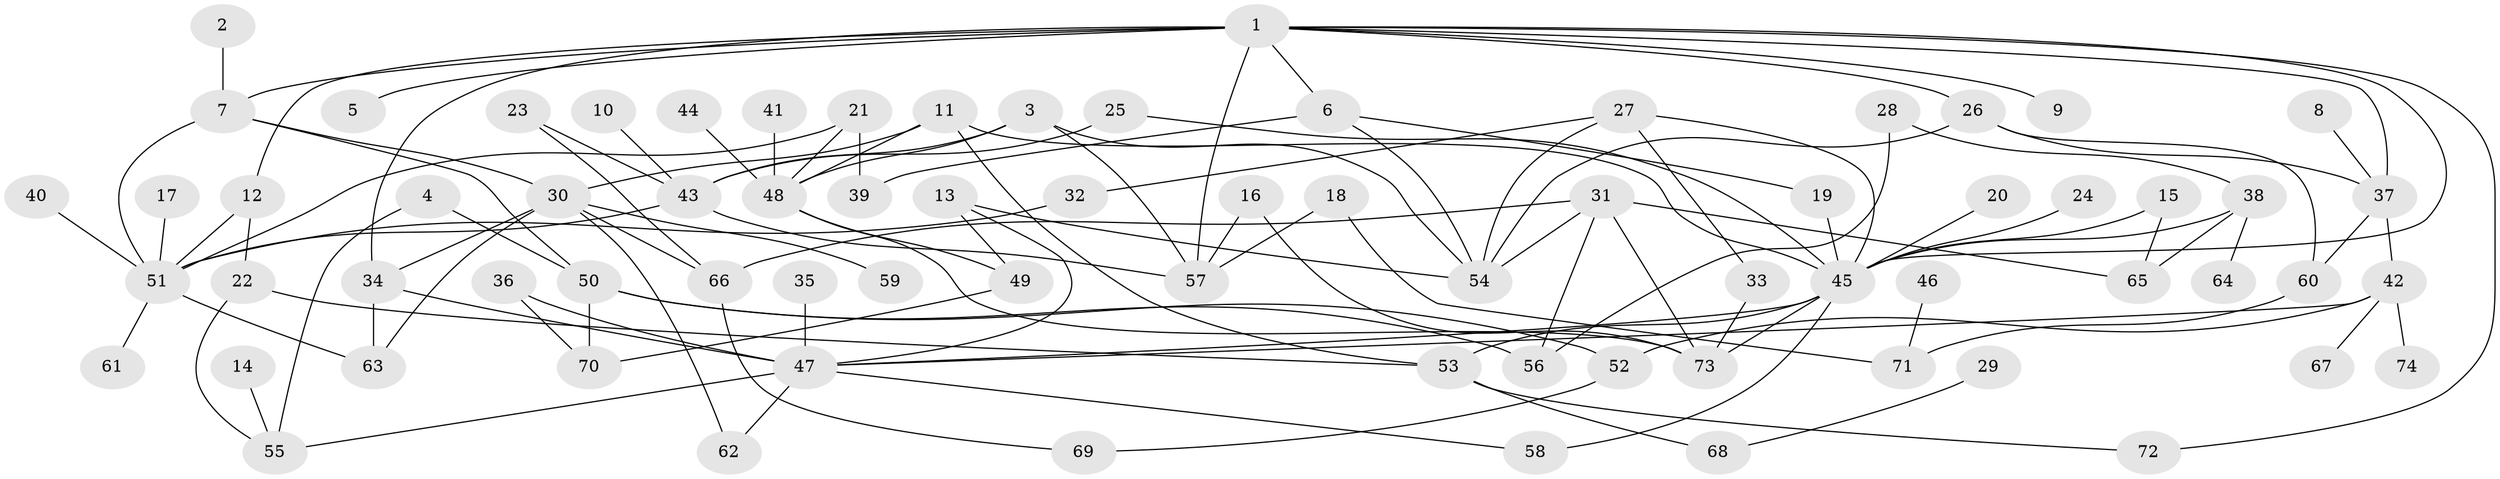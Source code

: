 // original degree distribution, {6: 0.0472972972972973, 5: 0.060810810810810814, 2: 0.30405405405405406, 7: 0.013513513513513514, 4: 0.13513513513513514, 3: 0.16891891891891891, 1: 0.2702702702702703}
// Generated by graph-tools (version 1.1) at 2025/25/03/09/25 03:25:32]
// undirected, 74 vertices, 117 edges
graph export_dot {
graph [start="1"]
  node [color=gray90,style=filled];
  1;
  2;
  3;
  4;
  5;
  6;
  7;
  8;
  9;
  10;
  11;
  12;
  13;
  14;
  15;
  16;
  17;
  18;
  19;
  20;
  21;
  22;
  23;
  24;
  25;
  26;
  27;
  28;
  29;
  30;
  31;
  32;
  33;
  34;
  35;
  36;
  37;
  38;
  39;
  40;
  41;
  42;
  43;
  44;
  45;
  46;
  47;
  48;
  49;
  50;
  51;
  52;
  53;
  54;
  55;
  56;
  57;
  58;
  59;
  60;
  61;
  62;
  63;
  64;
  65;
  66;
  67;
  68;
  69;
  70;
  71;
  72;
  73;
  74;
  1 -- 5 [weight=1.0];
  1 -- 6 [weight=1.0];
  1 -- 7 [weight=1.0];
  1 -- 9 [weight=1.0];
  1 -- 12 [weight=1.0];
  1 -- 26 [weight=1.0];
  1 -- 34 [weight=1.0];
  1 -- 37 [weight=1.0];
  1 -- 45 [weight=1.0];
  1 -- 57 [weight=2.0];
  1 -- 72 [weight=1.0];
  2 -- 7 [weight=1.0];
  3 -- 43 [weight=1.0];
  3 -- 48 [weight=1.0];
  3 -- 54 [weight=1.0];
  3 -- 57 [weight=1.0];
  4 -- 50 [weight=1.0];
  4 -- 55 [weight=1.0];
  6 -- 19 [weight=1.0];
  6 -- 39 [weight=1.0];
  6 -- 54 [weight=1.0];
  7 -- 30 [weight=1.0];
  7 -- 50 [weight=1.0];
  7 -- 51 [weight=1.0];
  8 -- 37 [weight=1.0];
  10 -- 43 [weight=1.0];
  11 -- 30 [weight=1.0];
  11 -- 45 [weight=1.0];
  11 -- 48 [weight=1.0];
  11 -- 53 [weight=1.0];
  12 -- 22 [weight=1.0];
  12 -- 51 [weight=1.0];
  13 -- 47 [weight=1.0];
  13 -- 49 [weight=1.0];
  13 -- 54 [weight=1.0];
  14 -- 55 [weight=1.0];
  15 -- 45 [weight=1.0];
  15 -- 65 [weight=1.0];
  16 -- 57 [weight=1.0];
  16 -- 73 [weight=1.0];
  17 -- 51 [weight=1.0];
  18 -- 57 [weight=1.0];
  18 -- 71 [weight=1.0];
  19 -- 45 [weight=1.0];
  20 -- 45 [weight=1.0];
  21 -- 39 [weight=1.0];
  21 -- 48 [weight=1.0];
  21 -- 51 [weight=1.0];
  22 -- 53 [weight=1.0];
  22 -- 55 [weight=1.0];
  23 -- 43 [weight=1.0];
  23 -- 66 [weight=1.0];
  24 -- 45 [weight=1.0];
  25 -- 43 [weight=2.0];
  25 -- 45 [weight=1.0];
  26 -- 37 [weight=1.0];
  26 -- 54 [weight=1.0];
  26 -- 60 [weight=1.0];
  27 -- 32 [weight=1.0];
  27 -- 33 [weight=1.0];
  27 -- 45 [weight=1.0];
  27 -- 54 [weight=1.0];
  28 -- 38 [weight=1.0];
  28 -- 56 [weight=1.0];
  29 -- 68 [weight=1.0];
  30 -- 34 [weight=1.0];
  30 -- 59 [weight=1.0];
  30 -- 62 [weight=1.0];
  30 -- 63 [weight=1.0];
  30 -- 66 [weight=1.0];
  31 -- 54 [weight=1.0];
  31 -- 56 [weight=1.0];
  31 -- 65 [weight=1.0];
  31 -- 66 [weight=1.0];
  31 -- 73 [weight=1.0];
  32 -- 51 [weight=1.0];
  33 -- 73 [weight=1.0];
  34 -- 47 [weight=1.0];
  34 -- 63 [weight=1.0];
  35 -- 47 [weight=1.0];
  36 -- 47 [weight=1.0];
  36 -- 70 [weight=1.0];
  37 -- 42 [weight=1.0];
  37 -- 60 [weight=1.0];
  38 -- 45 [weight=1.0];
  38 -- 64 [weight=1.0];
  38 -- 65 [weight=1.0];
  40 -- 51 [weight=1.0];
  41 -- 48 [weight=1.0];
  42 -- 47 [weight=1.0];
  42 -- 52 [weight=1.0];
  42 -- 67 [weight=1.0];
  42 -- 74 [weight=1.0];
  43 -- 51 [weight=1.0];
  43 -- 57 [weight=1.0];
  44 -- 48 [weight=1.0];
  45 -- 47 [weight=1.0];
  45 -- 53 [weight=1.0];
  45 -- 58 [weight=1.0];
  45 -- 73 [weight=1.0];
  46 -- 71 [weight=1.0];
  47 -- 55 [weight=1.0];
  47 -- 58 [weight=1.0];
  47 -- 62 [weight=1.0];
  48 -- 49 [weight=1.0];
  48 -- 73 [weight=1.0];
  49 -- 70 [weight=1.0];
  50 -- 52 [weight=1.0];
  50 -- 56 [weight=1.0];
  50 -- 70 [weight=1.0];
  51 -- 61 [weight=1.0];
  51 -- 63 [weight=1.0];
  52 -- 69 [weight=1.0];
  53 -- 68 [weight=1.0];
  53 -- 72 [weight=1.0];
  60 -- 71 [weight=1.0];
  66 -- 69 [weight=1.0];
}
